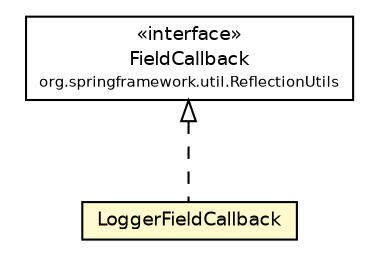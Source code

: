 #!/usr/local/bin/dot
#
# Class diagram 
# Generated by UMLGraph version R5_6 (http://www.umlgraph.org/)
#

digraph G {
	edge [fontname="Helvetica",fontsize=10,labelfontname="Helvetica",labelfontsize=10];
	node [fontname="Helvetica",fontsize=10,shape=plaintext];
	nodesep=0.25;
	ranksep=0.5;
	// net.ljcomputing.logging.LoggerFieldCallback
	c107 [label=<<table title="net.ljcomputing.logging.LoggerFieldCallback" border="0" cellborder="1" cellspacing="0" cellpadding="2" port="p" bgcolor="lemonChiffon" href="./LoggerFieldCallback.html">
		<tr><td><table border="0" cellspacing="0" cellpadding="1">
<tr><td align="center" balign="center"> LoggerFieldCallback </td></tr>
		</table></td></tr>
		</table>>, URL="./LoggerFieldCallback.html", fontname="Helvetica", fontcolor="black", fontsize=9.0];
	//net.ljcomputing.logging.LoggerFieldCallback implements org.springframework.util.ReflectionUtils.FieldCallback
	c116:p -> c107:p [dir=back,arrowtail=empty,style=dashed];
	// org.springframework.util.ReflectionUtils.FieldCallback
	c116 [label=<<table title="org.springframework.util.ReflectionUtils.FieldCallback" border="0" cellborder="1" cellspacing="0" cellpadding="2" port="p" href="http://java.sun.com/j2se/1.4.2/docs/api/org/springframework/util/ReflectionUtils/FieldCallback.html">
		<tr><td><table border="0" cellspacing="0" cellpadding="1">
<tr><td align="center" balign="center"> &#171;interface&#187; </td></tr>
<tr><td align="center" balign="center"> FieldCallback </td></tr>
<tr><td align="center" balign="center"><font point-size="7.0"> org.springframework.util.ReflectionUtils </font></td></tr>
		</table></td></tr>
		</table>>, URL="http://java.sun.com/j2se/1.4.2/docs/api/org/springframework/util/ReflectionUtils/FieldCallback.html", fontname="Helvetica", fontcolor="black", fontsize=9.0];
}

